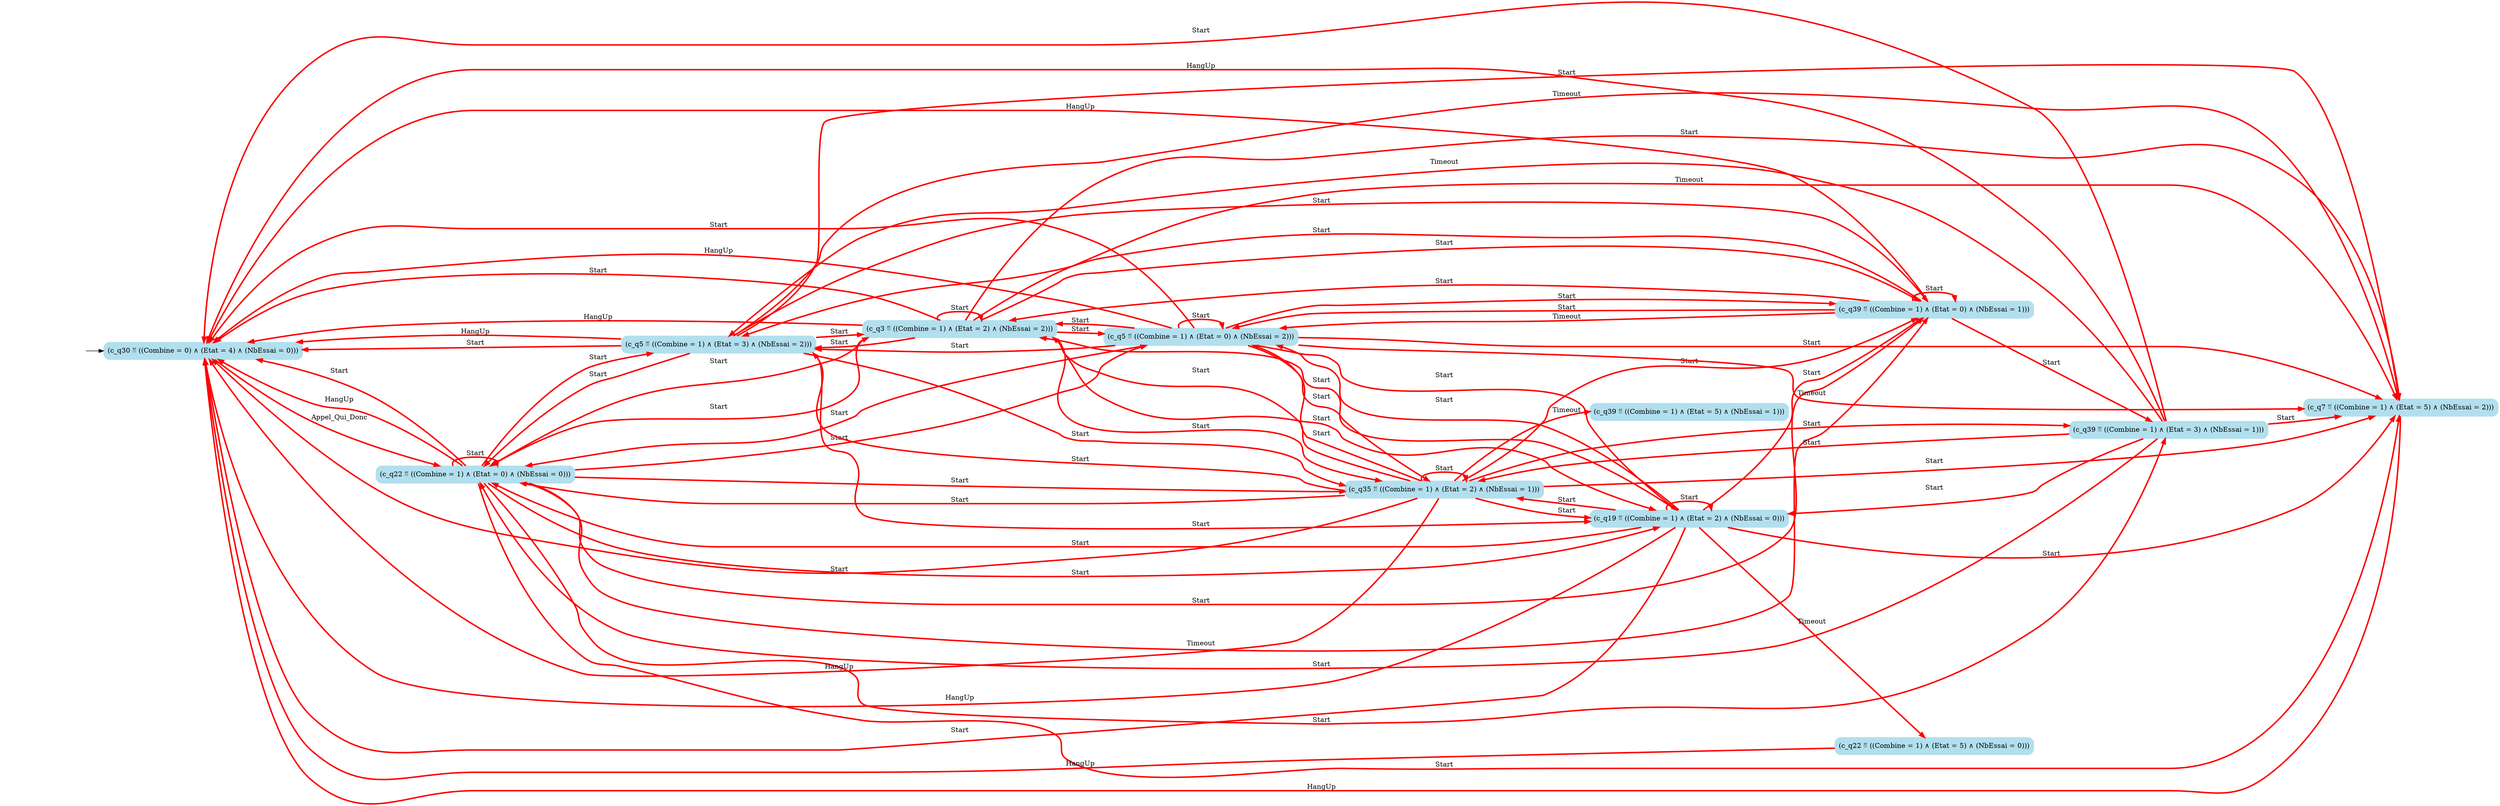digraph G {

	rankdir = LR;

	start_c_q30_159[style=invisible];

	node[shape=box, style="rounded, filled", color=lightblue2];

	c_q22_155[label="(c_q22 ≝ ((Combine = 1) ∧ (Etat = 0) ∧ (NbEssai = 0)))"];
	c_q5_141[label="(c_q5 ≝ ((Combine = 1) ∧ (Etat = 3) ∧ (NbEssai = 2)))"];
	c_q22_76[label="(c_q22 ≝ ((Combine = 1) ∧ (Etat = 5) ∧ (NbEssai = 0)))"];
	c_q39_103[label="(c_q39 ≝ ((Combine = 1) ∧ (Etat = 5) ∧ (NbEssai = 1)))"];
	c_q39_163[label="(c_q39 ≝ ((Combine = 1) ∧ (Etat = 0) ∧ (NbEssai = 1)))"];
	c_q39_140[label="(c_q39 ≝ ((Combine = 1) ∧ (Etat = 3) ∧ (NbEssai = 1)))"];
	c_q19_153[label="(c_q19 ≝ ((Combine = 1) ∧ (Etat = 2) ∧ (NbEssai = 0)))"];
	c_q35_161[label="(c_q35 ≝ ((Combine = 1) ∧ (Etat = 2) ∧ (NbEssai = 1)))"];
	c_q5_162[label="(c_q5 ≝ ((Combine = 1) ∧ (Etat = 0) ∧ (NbEssai = 2)))"];
	c_q7_151[label="(c_q7 ≝ ((Combine = 1) ∧ (Etat = 5) ∧ (NbEssai = 2)))"];
	c_q30_159[label="(c_q30 ≝ ((Combine = 0) ∧ (Etat = 4) ∧ (NbEssai = 0)))"];
	c_q3_145[label="(c_q3 ≝ ((Combine = 1) ∧ (Etat = 2) ∧ (NbEssai = 2)))"];

	start_c_q30_159 -> c_q30_159;
	c_q30_159 -> c_q22_155[label="Appel_Qui_Donc", penwidth=3, color=red];
	c_q3_145 -> c_q3_145[label="Start", penwidth=3, color=red];
	c_q3_145 -> c_q5_162[label="Start", penwidth=3, color=red];
	c_q3_145 -> c_q7_151[label="Start", penwidth=3, color=red];
	c_q3_145 -> c_q7_151[label="Timeout", penwidth=3, color=red];
	c_q3_145 -> c_q19_153[label="Start", penwidth=3, color=red];
	c_q3_145 -> c_q22_155[label="Start", penwidth=3, color=red];
	c_q3_145 -> c_q30_159[label="Start", penwidth=3, color=red];
	c_q3_145 -> c_q30_159[label="HangUp", penwidth=3, color=red];
	c_q3_145 -> c_q35_161[label="Start", penwidth=3, color=red];
	c_q3_145 -> c_q39_163[label="Start", penwidth=3, color=red];
	c_q5_162 -> c_q5_162[label="Start", penwidth=3, color=red];
	c_q5_141 -> c_q3_145[label="Start", penwidth=3, color=red];
	c_q5_141 -> c_q7_151[label="Start", penwidth=3, color=red];
	c_q5_141 -> c_q7_151[label="Timeout", penwidth=3, color=red];
	c_q5_141 -> c_q19_153[label="Start", penwidth=3, color=red];
	c_q5_141 -> c_q22_155[label="Start", penwidth=3, color=red];
	c_q5_141 -> c_q30_159[label="Start", penwidth=3, color=red];
	c_q5_141 -> c_q30_159[label="HangUp", penwidth=3, color=red];
	c_q5_141 -> c_q35_161[label="Start", penwidth=3, color=red];
	c_q5_141 -> c_q39_163[label="Start", penwidth=3, color=red];
	c_q7_151 -> c_q30_159[label="HangUp", penwidth=3, color=red];
	c_q19_153 -> c_q19_153[label="Start", penwidth=3, color=red];
	c_q19_153 -> c_q3_145[label="Start", penwidth=3, color=red];
	c_q19_153 -> c_q5_162[label="Start", penwidth=3, color=red];
	c_q19_153 -> c_q7_151[label="Start", penwidth=3, color=red];
	c_q19_153 -> c_q22_155[label="Start", penwidth=3, color=red];
	c_q19_153 -> c_q22_76[label="Timeout", penwidth=3, color=red];
	c_q19_153 -> c_q30_159[label="Start", penwidth=3, color=red];
	c_q19_153 -> c_q30_159[label="HangUp", penwidth=3, color=red];
	c_q19_153 -> c_q35_161[label="Start", penwidth=3, color=red];
	c_q19_153 -> c_q39_163[label="Start", penwidth=3, color=red];
	c_q22_155 -> c_q22_155[label="Start", penwidth=3, color=red];
	c_q22_155 -> c_q3_145[label="Start", penwidth=3, color=red];
	c_q22_155 -> c_q5_162[label="Start", penwidth=3, color=red];
	c_q22_155 -> c_q7_151[label="Start", penwidth=3, color=red];
	c_q22_155 -> c_q19_153[label="Start", penwidth=3, color=red];
	c_q22_155 -> c_q30_159[label="Start", penwidth=3, color=red];
	c_q22_76 -> c_q30_159[label="HangUp", penwidth=3, color=red];
	c_q22_155 -> c_q35_161[label="Start", penwidth=3, color=red];
	c_q22_155 -> c_q39_163[label="Start", penwidth=3, color=red];
	c_q22_155 -> c_q39_163[label="Timeout", penwidth=3, color=red];
	c_q35_161 -> c_q35_161[label="Start", penwidth=3, color=red];
	c_q35_161 -> c_q3_145[label="Start", penwidth=3, color=red];
	c_q35_161 -> c_q5_162[label="Start", penwidth=3, color=red];
	c_q35_161 -> c_q7_151[label="Start", penwidth=3, color=red];
	c_q35_161 -> c_q19_153[label="Start", penwidth=3, color=red];
	c_q35_161 -> c_q22_155[label="Start", penwidth=3, color=red];
	c_q35_161 -> c_q30_159[label="Start", penwidth=3, color=red];
	c_q35_161 -> c_q30_159[label="HangUp", penwidth=3, color=red];
	c_q35_161 -> c_q39_163[label="Start", penwidth=3, color=red];
	c_q35_161 -> c_q39_103[label="Timeout", penwidth=3, color=red];
	c_q39_163 -> c_q39_163[label="Start", penwidth=3, color=red];
	c_q39_163 -> c_q3_145[label="Start", penwidth=3, color=red];
	c_q39_163 -> c_q5_162[label="Start", penwidth=3, color=red];
	c_q39_163 -> c_q5_162[label="Timeout", penwidth=3, color=red];
	c_q39_140 -> c_q7_151[label="Start", penwidth=3, color=red];
	c_q39_140 -> c_q19_153[label="Start", penwidth=3, color=red];
	c_q39_140 -> c_q22_155[label="Start", penwidth=3, color=red];
	c_q39_140 -> c_q30_159[label="Start", penwidth=3, color=red];
	c_q39_140 -> c_q30_159[label="HangUp", penwidth=3, color=red];
	c_q39_140 -> c_q35_161[label="Start", penwidth=3, color=red];
	c_q3_145 -> c_q5_141[label="Start", penwidth=3, color=red];
	c_q5_162 -> c_q5_141[label="Start", penwidth=3, color=red];
	c_q22_155 -> c_q5_141[label="Start", penwidth=3, color=red];
	c_q35_161 -> c_q5_141[label="Start", penwidth=3, color=red];
	c_q39_163 -> c_q5_141[label="Start", penwidth=3, color=red];
	c_q22_155 -> c_q39_140[label="Start", penwidth=3, color=red];
	c_q35_161 -> c_q39_140[label="Start", penwidth=3, color=red];
	c_q39_163 -> c_q39_140[label="Start", penwidth=3, color=red];
	c_q39_140 -> c_q5_141[label="Timeout", penwidth=3, color=red];
	c_q22_155 -> c_q30_159[label="HangUp", penwidth=3, color=red];
	c_q5_162 -> c_q3_145[label="Start", penwidth=3, color=red];
	c_q39_163 -> c_q30_159[label="HangUp", penwidth=3, color=red];
	c_q5_162 -> c_q7_151[label="Start", penwidth=3, color=red];
	c_q5_162 -> c_q7_151[label="Timeout", penwidth=3, color=red];
	c_q5_162 -> c_q19_153[label="Start", penwidth=3, color=red];
	c_q5_162 -> c_q22_155[label="Start", penwidth=3, color=red];
	c_q5_162 -> c_q30_159[label="Start", penwidth=3, color=red];
	c_q5_162 -> c_q30_159[label="HangUp", penwidth=3, color=red];
	c_q5_162 -> c_q35_161[label="Start", penwidth=3, color=red];
	c_q5_162 -> c_q39_163[label="Start", penwidth=3, color=red];

}